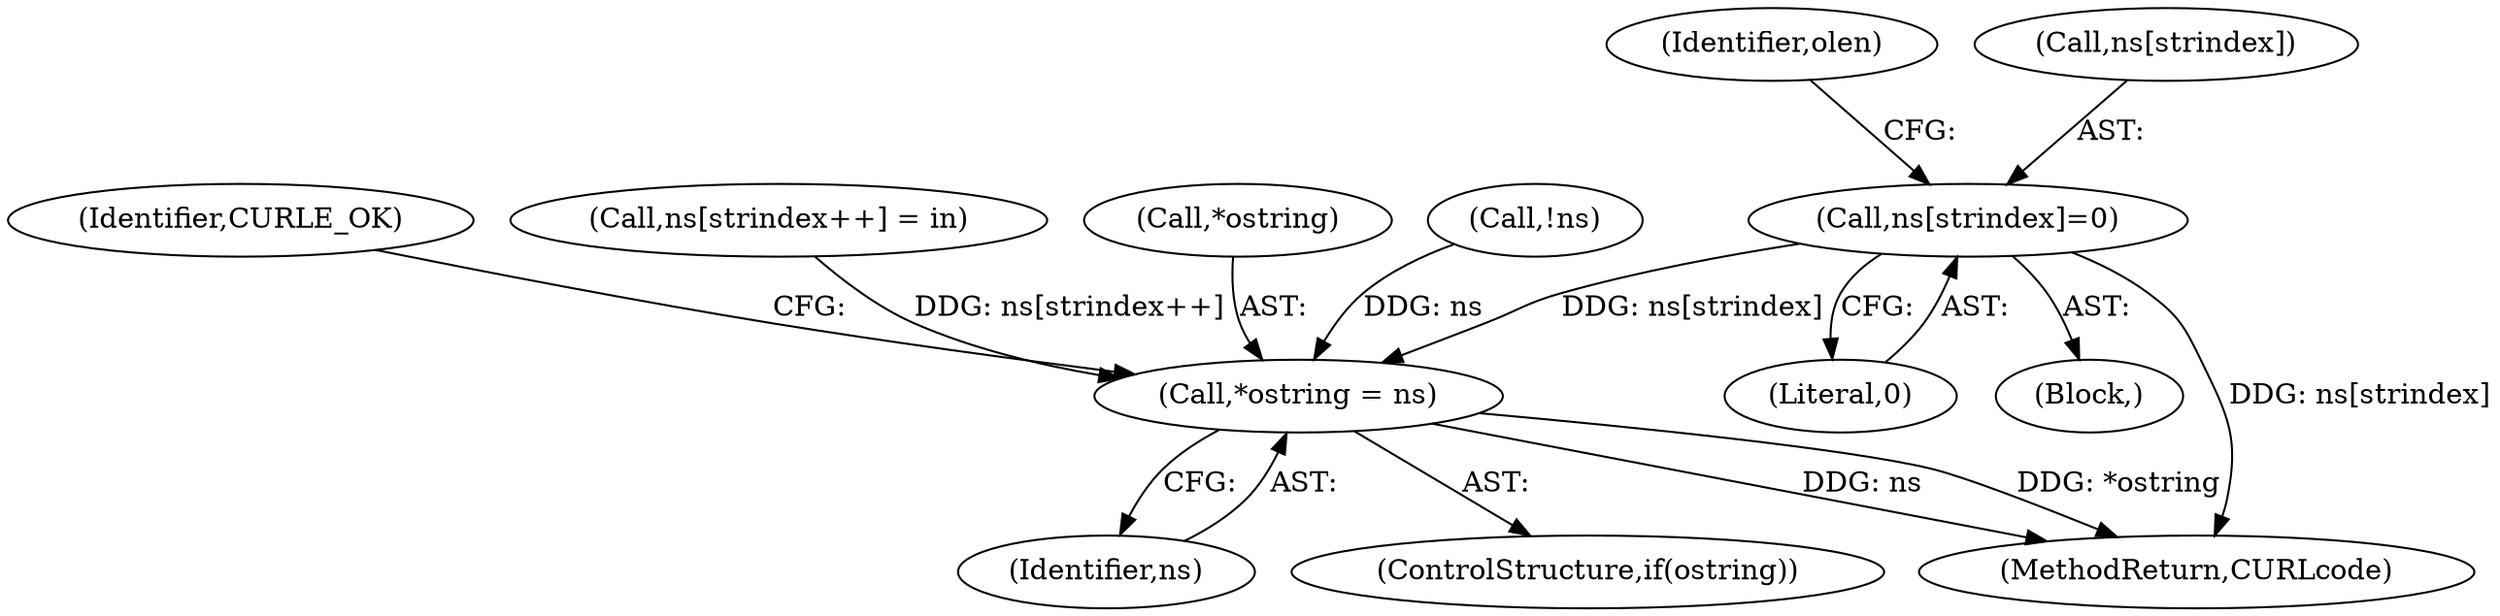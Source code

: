digraph "0_curl_75ca568fa1c19de4c5358fed246686de8467c238_0@array" {
"1000238" [label="(Call,ns[strindex]=0)"];
"1000251" [label="(Call,*ostring = ns)"];
"1000256" [label="(Identifier,CURLE_OK)"];
"1000244" [label="(Identifier,olen)"];
"1000254" [label="(Identifier,ns)"];
"1000242" [label="(Literal,0)"];
"1000230" [label="(Call,ns[strindex++] = in)"];
"1000249" [label="(ControlStructure,if(ostring))"];
"1000238" [label="(Call,ns[strindex]=0)"];
"1000252" [label="(Call,*ostring)"];
"1000138" [label="(Call,!ns)"];
"1000251" [label="(Call,*ostring = ns)"];
"1000114" [label="(Block,)"];
"1000257" [label="(MethodReturn,CURLcode)"];
"1000239" [label="(Call,ns[strindex])"];
"1000238" -> "1000114"  [label="AST: "];
"1000238" -> "1000242"  [label="CFG: "];
"1000239" -> "1000238"  [label="AST: "];
"1000242" -> "1000238"  [label="AST: "];
"1000244" -> "1000238"  [label="CFG: "];
"1000238" -> "1000257"  [label="DDG: ns[strindex]"];
"1000238" -> "1000251"  [label="DDG: ns[strindex]"];
"1000251" -> "1000249"  [label="AST: "];
"1000251" -> "1000254"  [label="CFG: "];
"1000252" -> "1000251"  [label="AST: "];
"1000254" -> "1000251"  [label="AST: "];
"1000256" -> "1000251"  [label="CFG: "];
"1000251" -> "1000257"  [label="DDG: ns"];
"1000251" -> "1000257"  [label="DDG: *ostring"];
"1000138" -> "1000251"  [label="DDG: ns"];
"1000230" -> "1000251"  [label="DDG: ns[strindex++]"];
}
